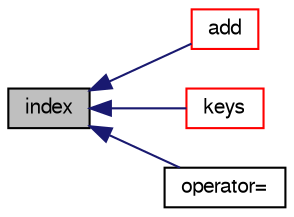digraph "index"
{
  bgcolor="transparent";
  edge [fontname="FreeSans",fontsize="10",labelfontname="FreeSans",labelfontsize="10"];
  node [fontname="FreeSans",fontsize="10",shape=record];
  rankdir="LR";
  Node51 [label="index",height=0.2,width=0.4,color="black", fillcolor="grey75", style="filled", fontcolor="black"];
  Node51 -> Node52 [dir="back",color="midnightblue",fontsize="10",style="solid",fontname="FreeSans"];
  Node52 [label="add",height=0.2,width=0.4,color="red",URL="$a25886.html#a33a0483e214f12ed274213001fba447e",tooltip="Add a value to the distribution, optionally specifying a weight. "];
  Node51 -> Node54 [dir="back",color="midnightblue",fontsize="10",style="solid",fontname="FreeSans"];
  Node54 [label="keys",height=0.2,width=0.4,color="red",URL="$a25886.html#a1dc64eade9d57076a9bac4cc801cb185"];
  Node51 -> Node61 [dir="back",color="midnightblue",fontsize="10",style="solid",fontname="FreeSans"];
  Node61 [label="operator=",height=0.2,width=0.4,color="black",URL="$a25886.html#af4c95da6a1f84053cea75e28025f3fc0"];
}
